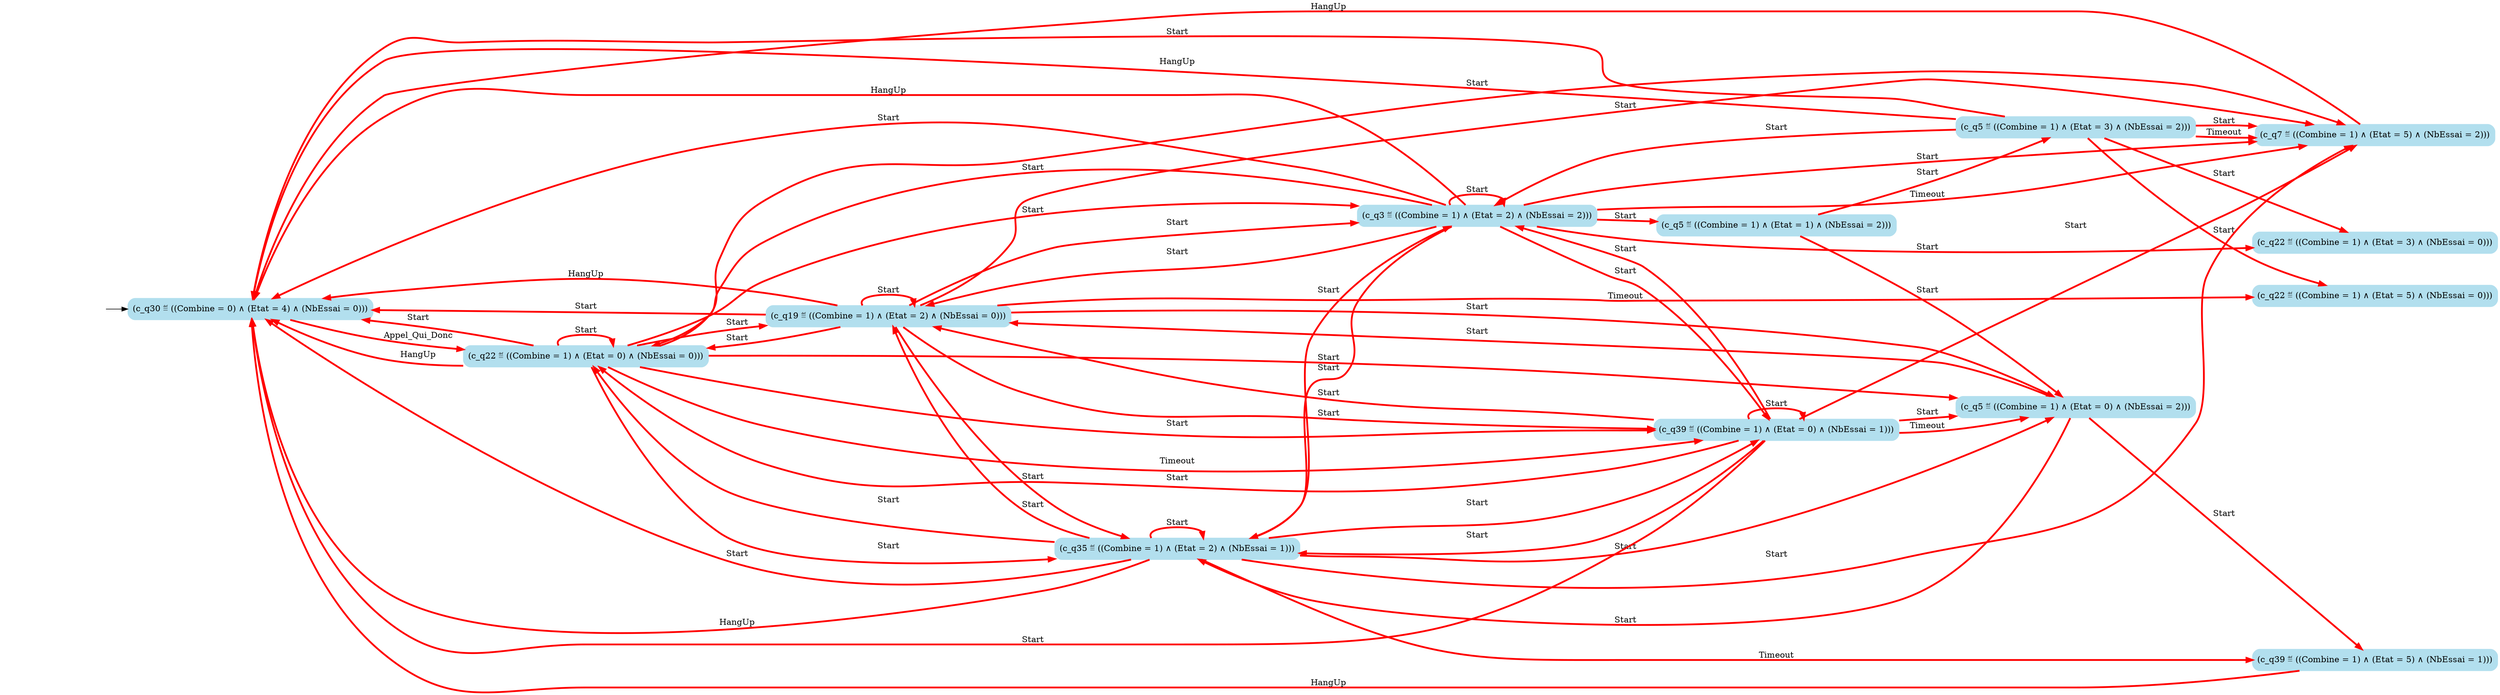 digraph G {

	rankdir = LR;

	start_c_q30_127[style=invisible];

	node[shape=box, style="rounded, filled", color=lightblue2];

	c_q5_62[label="(c_q5 ≝ ((Combine = 1) ∧ (Etat = 3) ∧ (NbEssai = 2)))"];
	c_q5_46[label="(c_q5 ≝ ((Combine = 1) ∧ (Etat = 1) ∧ (NbEssai = 2)))"];
	c_q22_81[label="(c_q22 ≝ ((Combine = 1) ∧ (Etat = 5) ∧ (NbEssai = 0)))"];
	c_q39_124[label="(c_q39 ≝ ((Combine = 1) ∧ (Etat = 5) ∧ (NbEssai = 1)))"];
	c_q19_121[label="(c_q19 ≝ ((Combine = 1) ∧ (Etat = 2) ∧ (NbEssai = 0)))"];
	c_q35_129[label="(c_q35 ≝ ((Combine = 1) ∧ (Etat = 2) ∧ (NbEssai = 1)))"];
	c_q3_113[label="(c_q3 ≝ ((Combine = 1) ∧ (Etat = 2) ∧ (NbEssai = 2)))"];
	c_q22_123[label="(c_q22 ≝ ((Combine = 1) ∧ (Etat = 0) ∧ (NbEssai = 0)))"];
	c_q39_128[label="(c_q39 ≝ ((Combine = 1) ∧ (Etat = 0) ∧ (NbEssai = 1)))"];
	c_q22_59[label="(c_q22 ≝ ((Combine = 1) ∧ (Etat = 3) ∧ (NbEssai = 0)))"];
	c_q5_117[label="(c_q5 ≝ ((Combine = 1) ∧ (Etat = 0) ∧ (NbEssai = 2)))"];
	c_q7_119[label="(c_q7 ≝ ((Combine = 1) ∧ (Etat = 5) ∧ (NbEssai = 2)))"];
	c_q30_127[label="(c_q30 ≝ ((Combine = 0) ∧ (Etat = 4) ∧ (NbEssai = 0)))"];

	start_c_q30_127 -> c_q30_127;
	c_q30_127 -> c_q22_123[label="Appel_Qui_Donc", penwidth=3, color=red];
	c_q22_123 -> c_q22_123[label="Start", penwidth=3, color=red];
	c_q22_123 -> c_q3_113[label="Start", penwidth=3, color=red];
	c_q22_123 -> c_q5_117[label="Start", penwidth=3, color=red];
	c_q22_123 -> c_q7_119[label="Start", penwidth=3, color=red];
	c_q22_123 -> c_q19_121[label="Start", penwidth=3, color=red];
	c_q22_123 -> c_q30_127[label="HangUp", penwidth=3, color=red];
	c_q22_123 -> c_q30_127[label="Start", penwidth=3, color=red];
	c_q22_123 -> c_q35_129[label="Start", penwidth=3, color=red];
	c_q22_123 -> c_q39_128[label="Start", penwidth=3, color=red];
	c_q22_123 -> c_q39_128[label="Timeout", penwidth=3, color=red];
	c_q3_113 -> c_q3_113[label="Start", penwidth=3, color=red];
	c_q3_113 -> c_q5_46[label="Start", penwidth=3, color=red];
	c_q3_113 -> c_q7_119[label="Start", penwidth=3, color=red];
	c_q3_113 -> c_q7_119[label="Timeout", penwidth=3, color=red];
	c_q3_113 -> c_q19_121[label="Start", penwidth=3, color=red];
	c_q3_113 -> c_q22_59[label="Start", penwidth=3, color=red];
	c_q3_113 -> c_q22_123[label="Start", penwidth=3, color=red];
	c_q3_113 -> c_q30_127[label="HangUp", penwidth=3, color=red];
	c_q3_113 -> c_q30_127[label="Start", penwidth=3, color=red];
	c_q3_113 -> c_q35_129[label="Start", penwidth=3, color=red];
	c_q3_113 -> c_q39_128[label="Start", penwidth=3, color=red];
	c_q5_46 -> c_q5_62[label="Start", penwidth=3, color=red];
	c_q5_46 -> c_q5_117[label="Start", penwidth=3, color=red];
	c_q5_62 -> c_q3_113[label="Start", penwidth=3, color=red];
	c_q5_62 -> c_q7_119[label="Start", penwidth=3, color=red];
	c_q5_62 -> c_q7_119[label="Timeout", penwidth=3, color=red];
	c_q5_117 -> c_q19_121[label="Start", penwidth=3, color=red];
	c_q5_62 -> c_q22_81[label="Start", penwidth=3, color=red];
	c_q5_62 -> c_q22_59[label="Start", penwidth=3, color=red];
	c_q5_62 -> c_q30_127[label="HangUp", penwidth=3, color=red];
	c_q5_62 -> c_q30_127[label="Start", penwidth=3, color=red];
	c_q5_117 -> c_q35_129[label="Start", penwidth=3, color=red];
	c_q5_117 -> c_q39_124[label="Start", penwidth=3, color=red];
	c_q7_119 -> c_q30_127[label="HangUp", penwidth=3, color=red];
	c_q19_121 -> c_q19_121[label="Start", penwidth=3, color=red];
	c_q19_121 -> c_q3_113[label="Start", penwidth=3, color=red];
	c_q19_121 -> c_q5_117[label="Start", penwidth=3, color=red];
	c_q19_121 -> c_q7_119[label="Start", penwidth=3, color=red];
	c_q19_121 -> c_q22_123[label="Start", penwidth=3, color=red];
	c_q19_121 -> c_q22_81[label="Timeout", penwidth=3, color=red];
	c_q19_121 -> c_q30_127[label="HangUp", penwidth=3, color=red];
	c_q19_121 -> c_q30_127[label="Start", penwidth=3, color=red];
	c_q19_121 -> c_q35_129[label="Start", penwidth=3, color=red];
	c_q19_121 -> c_q39_128[label="Start", penwidth=3, color=red];
	c_q35_129 -> c_q35_129[label="Start", penwidth=3, color=red];
	c_q35_129 -> c_q3_113[label="Start", penwidth=3, color=red];
	c_q35_129 -> c_q5_117[label="Start", penwidth=3, color=red];
	c_q35_129 -> c_q7_119[label="Start", penwidth=3, color=red];
	c_q35_129 -> c_q19_121[label="Start", penwidth=3, color=red];
	c_q35_129 -> c_q22_123[label="Start", penwidth=3, color=red];
	c_q35_129 -> c_q30_127[label="HangUp", penwidth=3, color=red];
	c_q35_129 -> c_q30_127[label="Start", penwidth=3, color=red];
	c_q35_129 -> c_q39_128[label="Start", penwidth=3, color=red];
	c_q35_129 -> c_q39_124[label="Timeout", penwidth=3, color=red];
	c_q39_128 -> c_q39_128[label="Start", penwidth=3, color=red];
	c_q39_128 -> c_q3_113[label="Start", penwidth=3, color=red];
	c_q39_128 -> c_q5_117[label="Start", penwidth=3, color=red];
	c_q39_128 -> c_q5_117[label="Timeout", penwidth=3, color=red];
	c_q39_128 -> c_q7_119[label="Start", penwidth=3, color=red];
	c_q39_128 -> c_q19_121[label="Start", penwidth=3, color=red];
	c_q39_128 -> c_q22_123[label="Start", penwidth=3, color=red];
	c_q39_124 -> c_q30_127[label="HangUp", penwidth=3, color=red];
	c_q39_128 -> c_q30_127[label="Start", penwidth=3, color=red];
	c_q39_128 -> c_q35_129[label="Start", penwidth=3, color=red];

}